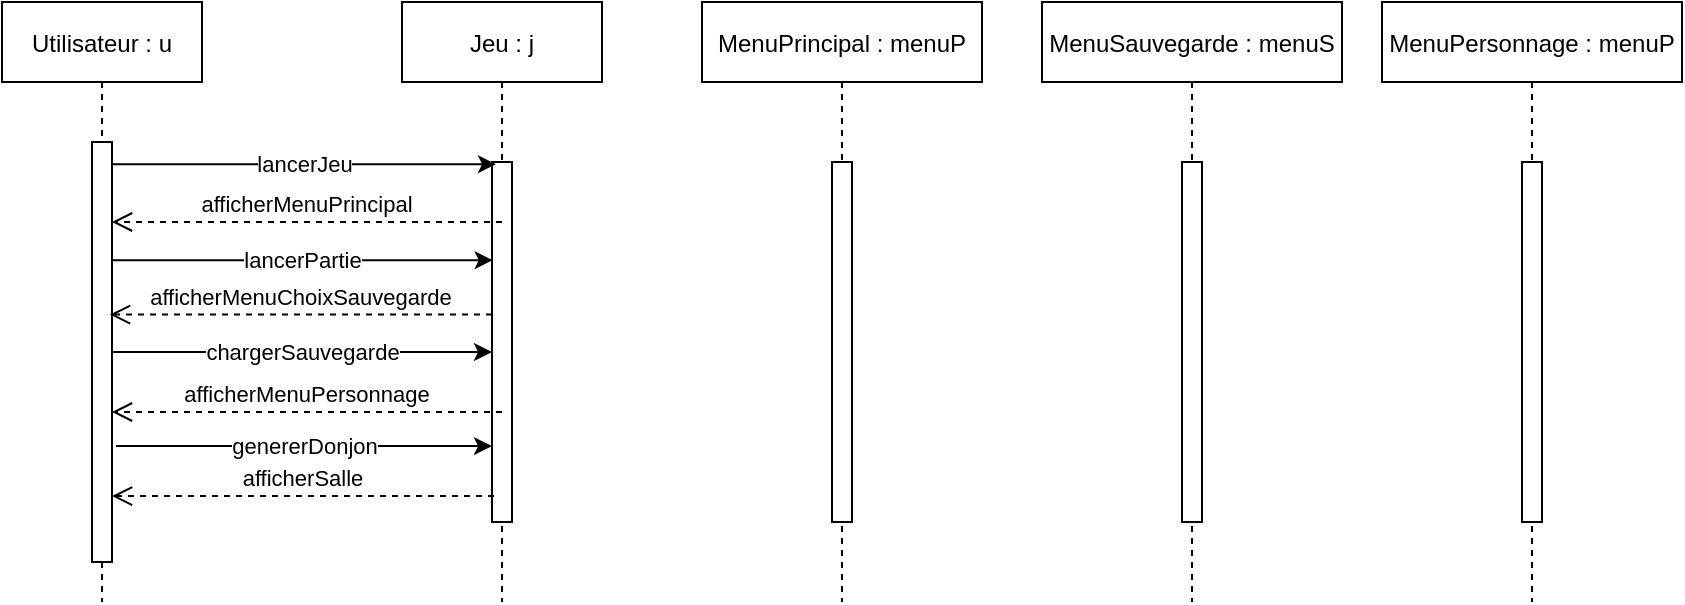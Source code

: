 <mxfile version="13.7.9" type="device"><diagram id="kgpKYQtTHZ0yAKxKKP6v" name="Page-1"><mxGraphModel dx="1433" dy="678" grid="1" gridSize="10" guides="1" tooltips="1" connect="1" arrows="1" fold="1" page="1" pageScale="1" pageWidth="850" pageHeight="1100" math="0" shadow="0"><root><mxCell id="0"/><mxCell id="1" parent="0"/><mxCell id="3nuBFxr9cyL0pnOWT2aG-1" value="Jeu : j" style="shape=umlLifeline;perimeter=lifelinePerimeter;container=1;collapsible=0;recursiveResize=0;rounded=0;shadow=0;strokeWidth=1;" parent="1" vertex="1"><mxGeometry x="120" y="80" width="100" height="300" as="geometry"/></mxCell><mxCell id="3nuBFxr9cyL0pnOWT2aG-2" value="" style="points=[];perimeter=orthogonalPerimeter;rounded=0;shadow=0;strokeWidth=1;" parent="3nuBFxr9cyL0pnOWT2aG-1" vertex="1"><mxGeometry x="45" y="80" width="10" height="180" as="geometry"/></mxCell><mxCell id="3nuBFxr9cyL0pnOWT2aG-7" value="afficherMenuPrincipal" style="verticalAlign=bottom;endArrow=open;dashed=1;endSize=8;shadow=0;strokeWidth=1;" parent="1" target="zJpAbmxyRd3L3QRVwFDb-2" edge="1"><mxGeometry relative="1" as="geometry"><mxPoint x="275" y="236" as="targetPoint"/><mxPoint x="170" y="190" as="sourcePoint"/></mxGeometry></mxCell><mxCell id="zJpAbmxyRd3L3QRVwFDb-1" value="Utilisateur : u" style="shape=umlLifeline;perimeter=lifelinePerimeter;container=1;collapsible=0;recursiveResize=0;rounded=0;shadow=0;strokeWidth=1;" vertex="1" parent="1"><mxGeometry x="-80" y="80" width="100" height="300" as="geometry"/></mxCell><mxCell id="zJpAbmxyRd3L3QRVwFDb-2" value="" style="points=[];perimeter=orthogonalPerimeter;rounded=0;shadow=0;strokeWidth=1;" vertex="1" parent="zJpAbmxyRd3L3QRVwFDb-1"><mxGeometry x="45" y="70" width="10" height="210" as="geometry"/></mxCell><mxCell id="zJpAbmxyRd3L3QRVwFDb-3" value="lancerJeu" style="endArrow=classic;html=1;entryX=0.2;entryY=0.006;entryDx=0;entryDy=0;entryPerimeter=0;" edge="1" parent="1" source="zJpAbmxyRd3L3QRVwFDb-2" target="3nuBFxr9cyL0pnOWT2aG-2"><mxGeometry width="50" height="50" relative="1" as="geometry"><mxPoint x="120" y="340" as="sourcePoint"/><mxPoint x="170" y="290" as="targetPoint"/></mxGeometry></mxCell><mxCell id="zJpAbmxyRd3L3QRVwFDb-5" value="lancerPartie" style="endArrow=classic;html=1;entryX=0.033;entryY=0.256;entryDx=0;entryDy=0;entryPerimeter=0;" edge="1" parent="1"><mxGeometry width="50" height="50" relative="1" as="geometry"><mxPoint x="-25" y="209.08" as="sourcePoint"/><mxPoint x="165.33" y="209.08" as="targetPoint"/></mxGeometry></mxCell><mxCell id="zJpAbmxyRd3L3QRVwFDb-6" value="afficherMenuChoixSauvegarde" style="verticalAlign=bottom;endArrow=open;dashed=1;endSize=8;shadow=0;strokeWidth=1;entryX=0.9;entryY=0.411;entryDx=0;entryDy=0;entryPerimeter=0;" edge="1" parent="1" source="3nuBFxr9cyL0pnOWT2aG-2" target="zJpAbmxyRd3L3QRVwFDb-2"><mxGeometry relative="1" as="geometry"><mxPoint x="-15" y="200.06" as="targetPoint"/><mxPoint x="180" y="200.06" as="sourcePoint"/></mxGeometry></mxCell><mxCell id="zJpAbmxyRd3L3QRVwFDb-7" value="chargerSauvegarde" style="endArrow=classic;html=1;" edge="1" parent="1"><mxGeometry width="50" height="50" relative="1" as="geometry"><mxPoint x="-25" y="255" as="sourcePoint"/><mxPoint x="165" y="255" as="targetPoint"/></mxGeometry></mxCell><mxCell id="zJpAbmxyRd3L3QRVwFDb-8" value="afficherMenuPersonnage" style="verticalAlign=bottom;endArrow=open;dashed=1;endSize=8;shadow=0;strokeWidth=1;" edge="1" parent="1"><mxGeometry relative="1" as="geometry"><mxPoint x="-25" y="285" as="targetPoint"/><mxPoint x="170" y="285" as="sourcePoint"/></mxGeometry></mxCell><mxCell id="zJpAbmxyRd3L3QRVwFDb-9" value="genererDonjon" style="endArrow=classic;html=1;exitX=1.2;exitY=0.686;exitDx=0;exitDy=0;exitPerimeter=0;" edge="1" parent="1"><mxGeometry x="-0.005" width="50" height="50" relative="1" as="geometry"><mxPoint x="-23" y="302.06" as="sourcePoint"/><mxPoint x="165" y="302.06" as="targetPoint"/><mxPoint as="offset"/></mxGeometry></mxCell><mxCell id="zJpAbmxyRd3L3QRVwFDb-10" value="afficherSalle" style="verticalAlign=bottom;endArrow=open;dashed=1;endSize=8;shadow=0;strokeWidth=1;exitX=0.1;exitY=0.928;exitDx=0;exitDy=0;exitPerimeter=0;" edge="1" parent="1" source="3nuBFxr9cyL0pnOWT2aG-2" target="zJpAbmxyRd3L3QRVwFDb-2"><mxGeometry relative="1" as="geometry"><mxPoint x="-20" y="313" as="targetPoint"/><mxPoint x="175" y="313" as="sourcePoint"/></mxGeometry></mxCell><mxCell id="zJpAbmxyRd3L3QRVwFDb-11" value="MenuPrincipal : menuP" style="shape=umlLifeline;perimeter=lifelinePerimeter;container=1;collapsible=0;recursiveResize=0;rounded=0;shadow=0;strokeWidth=1;" vertex="1" parent="1"><mxGeometry x="270" y="80" width="140" height="300" as="geometry"/></mxCell><mxCell id="zJpAbmxyRd3L3QRVwFDb-12" value="" style="points=[];perimeter=orthogonalPerimeter;rounded=0;shadow=0;strokeWidth=1;" vertex="1" parent="zJpAbmxyRd3L3QRVwFDb-11"><mxGeometry x="65" y="80" width="10" height="180" as="geometry"/></mxCell><mxCell id="zJpAbmxyRd3L3QRVwFDb-13" value="MenuSauvegarde : menuS" style="shape=umlLifeline;perimeter=lifelinePerimeter;container=1;collapsible=0;recursiveResize=0;rounded=0;shadow=0;strokeWidth=1;" vertex="1" parent="1"><mxGeometry x="440" y="80" width="150" height="300" as="geometry"/></mxCell><mxCell id="zJpAbmxyRd3L3QRVwFDb-14" value="" style="points=[];perimeter=orthogonalPerimeter;rounded=0;shadow=0;strokeWidth=1;" vertex="1" parent="zJpAbmxyRd3L3QRVwFDb-13"><mxGeometry x="70" y="80" width="10" height="180" as="geometry"/></mxCell><mxCell id="zJpAbmxyRd3L3QRVwFDb-15" value="MenuPersonnage : menuP" style="shape=umlLifeline;perimeter=lifelinePerimeter;container=1;collapsible=0;recursiveResize=0;rounded=0;shadow=0;strokeWidth=1;" vertex="1" parent="1"><mxGeometry x="610" y="80" width="150" height="300" as="geometry"/></mxCell><mxCell id="zJpAbmxyRd3L3QRVwFDb-16" value="" style="points=[];perimeter=orthogonalPerimeter;rounded=0;shadow=0;strokeWidth=1;" vertex="1" parent="zJpAbmxyRd3L3QRVwFDb-15"><mxGeometry x="70" y="80" width="10" height="180" as="geometry"/></mxCell></root></mxGraphModel></diagram></mxfile>